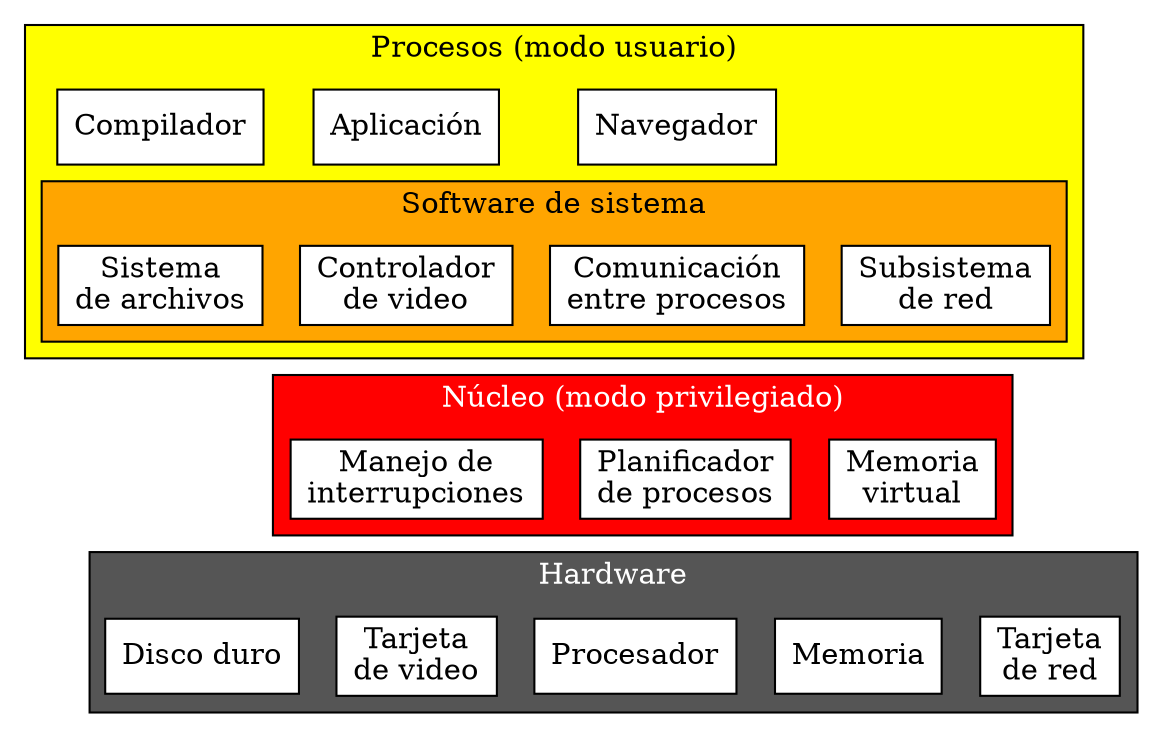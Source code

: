digraph G {
	node [shape=box, style=filled, fillcolor="white"];
	edge [style=invis];

	usr1 [label="Aplicación"];
	usr2 [label="Compilador"];
	usr3 [label="Navegador"];

	fs [label="Sistema\nde archivos"];
	video [label="Controlador\nde video"];
	ipc [label="Comunicación\nentre procesos"];
	mem [label="Memoria\nvirtual"];
	netdrv [label="Subsistema\nde red"];
	proc [label="Planificador\nde procesos"];
	irq [label="Manejo de\ninterrupciones"];

	hd [label="Disco duro"];
	ram [label="Memoria"];
	vga [label="Tarjeta\nde video"];
	cpu [label="Procesador"];
	net [label="Tarjeta\nde red"];

	usr1 -> video;
	usr1 -> fs;
	usr1 -> ipc;

	usr2 -> fs;

	usr3 -> netdrv;
	usr3 -> video;
	usr3 -> ipc;

	netdrv -> net;
	fs -> hd;
	mem -> ram;
	video -> vga;
	ipc -> proc -> cpu;

	irq -> {hd net cpu vga};

	subgraph cluster_usuario {
		label = "Procesos (modo usuario)";
		bgcolor="yellow";
		{rank=same usr1 usr2 usr3};
		subgraph cluster_sist {
			label = "Software de sistema";
			bgcolor="orange";
			ipc;
			fs;
			video;
			netdrv;
		}
	}

	subgraph cluster_priv {
		label = "Núcleo (modo privilegiado)";
		fontcolor = "white";
		bgcolor = "red";
		mem;
		proc;
		irq;
	}

	subgraph cluster_hw {
		label = "Hardware";
		fontcolor = "white";
		bgcolor = "#555555";
		hd;
		ram;
		vga;
		cpu;
		net;
	}
}

